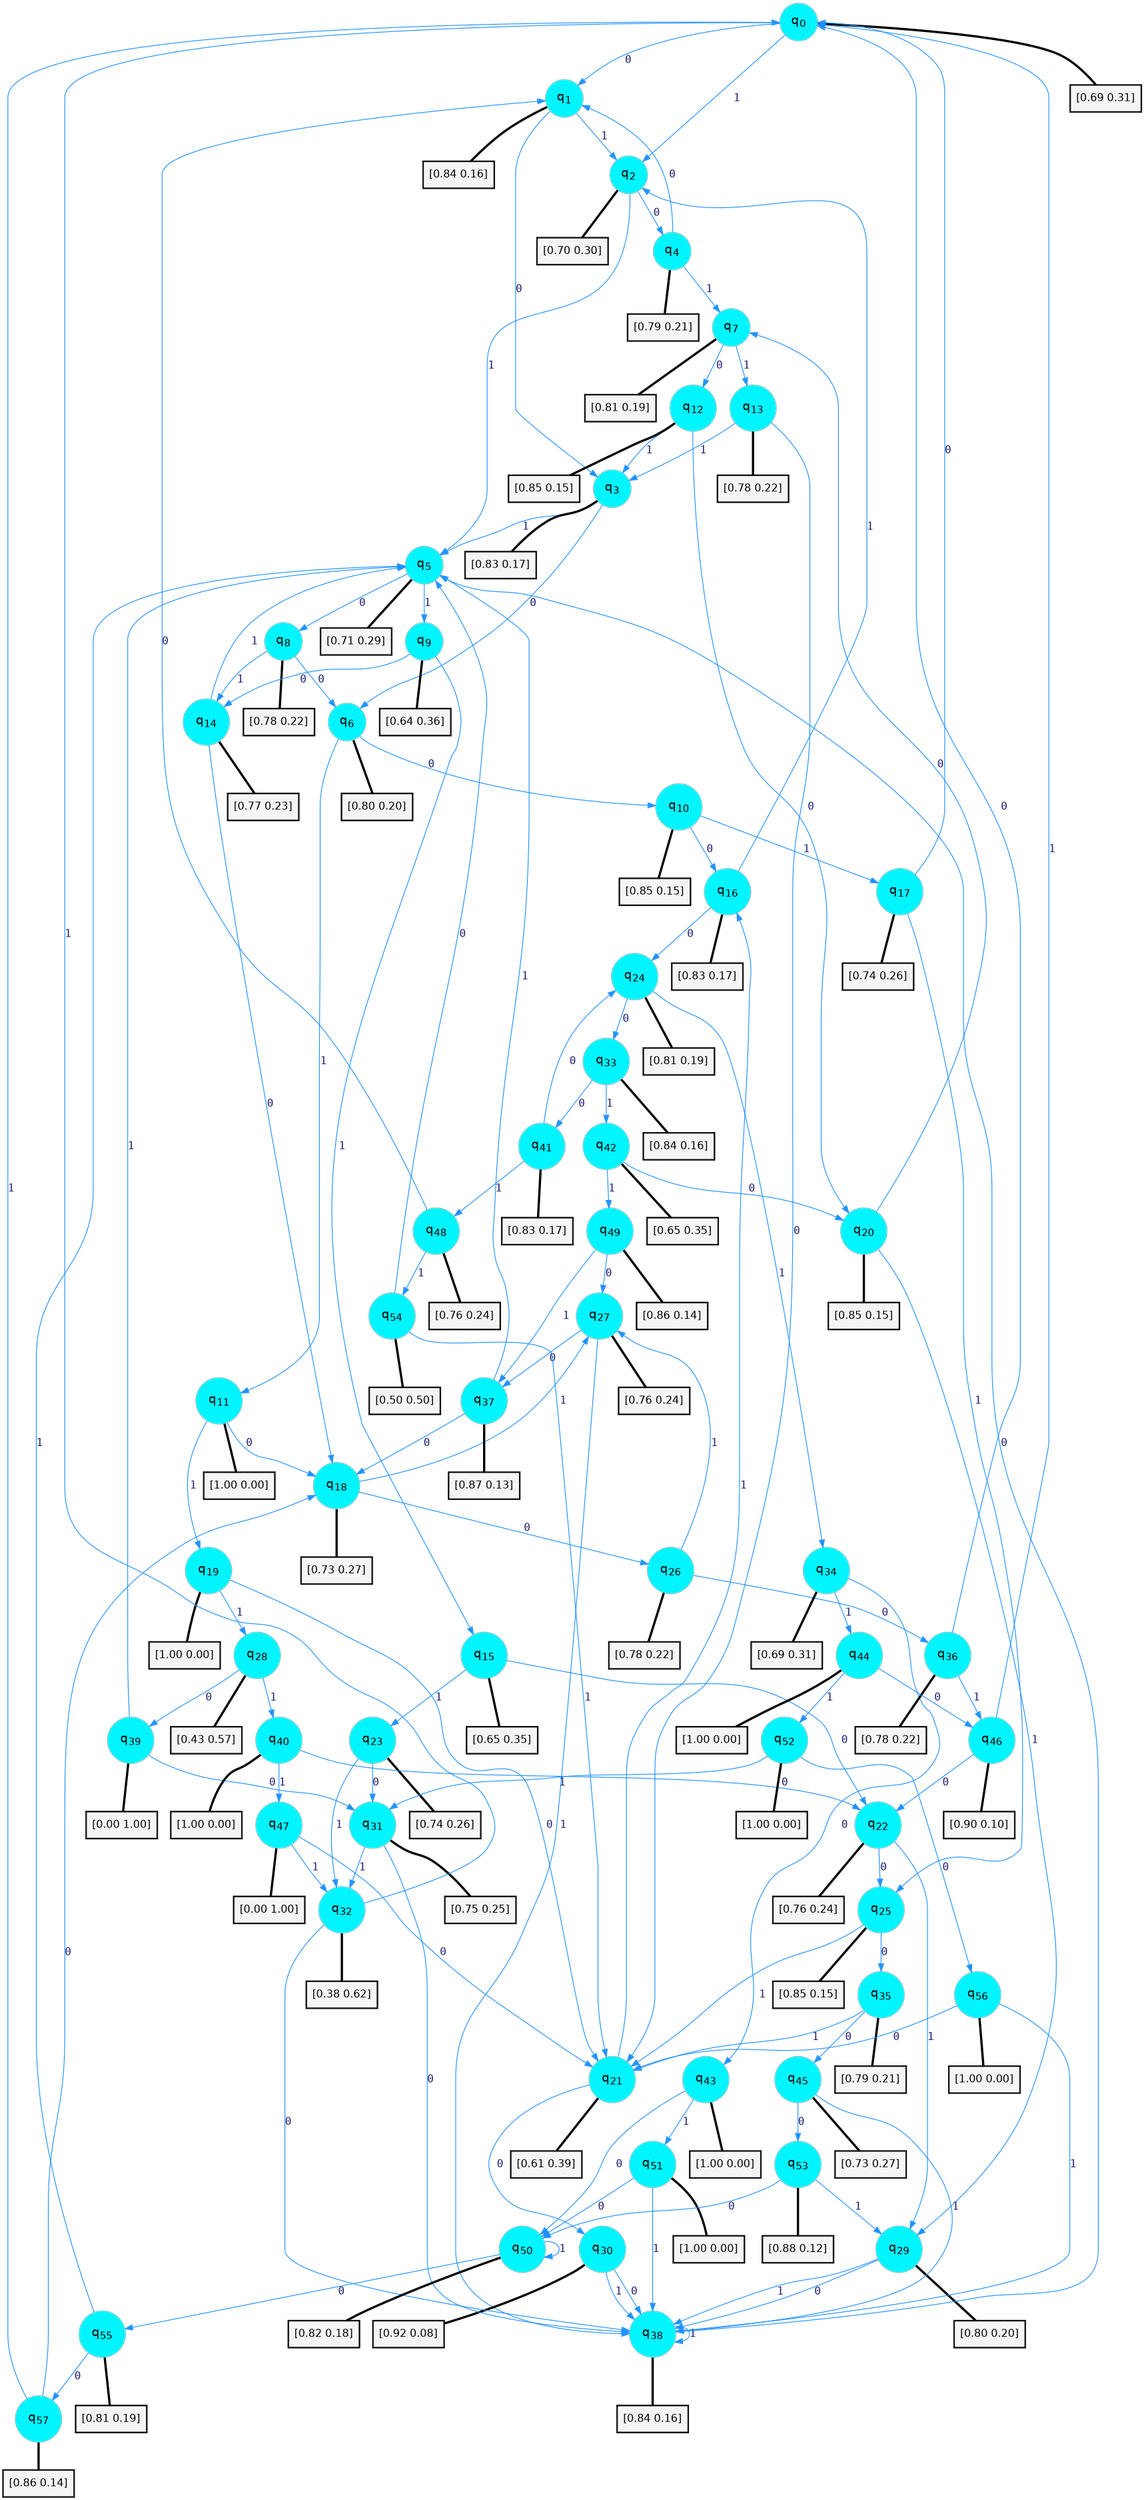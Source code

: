 digraph G {
graph [
bgcolor=transparent, dpi=300, rankdir=TD, size="40,25"];
node [
color=gray, fillcolor=turquoise1, fontcolor=black, fontname=Helvetica, fontsize=16, fontweight=bold, shape=circle, style=filled];
edge [
arrowsize=1, color=dodgerblue1, fontcolor=midnightblue, fontname=courier, fontweight=bold, penwidth=1, style=solid, weight=20];
0[label=<q<SUB>0</SUB>>];
1[label=<q<SUB>1</SUB>>];
2[label=<q<SUB>2</SUB>>];
3[label=<q<SUB>3</SUB>>];
4[label=<q<SUB>4</SUB>>];
5[label=<q<SUB>5</SUB>>];
6[label=<q<SUB>6</SUB>>];
7[label=<q<SUB>7</SUB>>];
8[label=<q<SUB>8</SUB>>];
9[label=<q<SUB>9</SUB>>];
10[label=<q<SUB>10</SUB>>];
11[label=<q<SUB>11</SUB>>];
12[label=<q<SUB>12</SUB>>];
13[label=<q<SUB>13</SUB>>];
14[label=<q<SUB>14</SUB>>];
15[label=<q<SUB>15</SUB>>];
16[label=<q<SUB>16</SUB>>];
17[label=<q<SUB>17</SUB>>];
18[label=<q<SUB>18</SUB>>];
19[label=<q<SUB>19</SUB>>];
20[label=<q<SUB>20</SUB>>];
21[label=<q<SUB>21</SUB>>];
22[label=<q<SUB>22</SUB>>];
23[label=<q<SUB>23</SUB>>];
24[label=<q<SUB>24</SUB>>];
25[label=<q<SUB>25</SUB>>];
26[label=<q<SUB>26</SUB>>];
27[label=<q<SUB>27</SUB>>];
28[label=<q<SUB>28</SUB>>];
29[label=<q<SUB>29</SUB>>];
30[label=<q<SUB>30</SUB>>];
31[label=<q<SUB>31</SUB>>];
32[label=<q<SUB>32</SUB>>];
33[label=<q<SUB>33</SUB>>];
34[label=<q<SUB>34</SUB>>];
35[label=<q<SUB>35</SUB>>];
36[label=<q<SUB>36</SUB>>];
37[label=<q<SUB>37</SUB>>];
38[label=<q<SUB>38</SUB>>];
39[label=<q<SUB>39</SUB>>];
40[label=<q<SUB>40</SUB>>];
41[label=<q<SUB>41</SUB>>];
42[label=<q<SUB>42</SUB>>];
43[label=<q<SUB>43</SUB>>];
44[label=<q<SUB>44</SUB>>];
45[label=<q<SUB>45</SUB>>];
46[label=<q<SUB>46</SUB>>];
47[label=<q<SUB>47</SUB>>];
48[label=<q<SUB>48</SUB>>];
49[label=<q<SUB>49</SUB>>];
50[label=<q<SUB>50</SUB>>];
51[label=<q<SUB>51</SUB>>];
52[label=<q<SUB>52</SUB>>];
53[label=<q<SUB>53</SUB>>];
54[label=<q<SUB>54</SUB>>];
55[label=<q<SUB>55</SUB>>];
56[label=<q<SUB>56</SUB>>];
57[label=<q<SUB>57</SUB>>];
58[label="[0.69 0.31]", shape=box,fontcolor=black, fontname=Helvetica, fontsize=14, penwidth=2, fillcolor=whitesmoke,color=black];
59[label="[0.84 0.16]", shape=box,fontcolor=black, fontname=Helvetica, fontsize=14, penwidth=2, fillcolor=whitesmoke,color=black];
60[label="[0.70 0.30]", shape=box,fontcolor=black, fontname=Helvetica, fontsize=14, penwidth=2, fillcolor=whitesmoke,color=black];
61[label="[0.83 0.17]", shape=box,fontcolor=black, fontname=Helvetica, fontsize=14, penwidth=2, fillcolor=whitesmoke,color=black];
62[label="[0.79 0.21]", shape=box,fontcolor=black, fontname=Helvetica, fontsize=14, penwidth=2, fillcolor=whitesmoke,color=black];
63[label="[0.71 0.29]", shape=box,fontcolor=black, fontname=Helvetica, fontsize=14, penwidth=2, fillcolor=whitesmoke,color=black];
64[label="[0.80 0.20]", shape=box,fontcolor=black, fontname=Helvetica, fontsize=14, penwidth=2, fillcolor=whitesmoke,color=black];
65[label="[0.81 0.19]", shape=box,fontcolor=black, fontname=Helvetica, fontsize=14, penwidth=2, fillcolor=whitesmoke,color=black];
66[label="[0.78 0.22]", shape=box,fontcolor=black, fontname=Helvetica, fontsize=14, penwidth=2, fillcolor=whitesmoke,color=black];
67[label="[0.64 0.36]", shape=box,fontcolor=black, fontname=Helvetica, fontsize=14, penwidth=2, fillcolor=whitesmoke,color=black];
68[label="[0.85 0.15]", shape=box,fontcolor=black, fontname=Helvetica, fontsize=14, penwidth=2, fillcolor=whitesmoke,color=black];
69[label="[1.00 0.00]", shape=box,fontcolor=black, fontname=Helvetica, fontsize=14, penwidth=2, fillcolor=whitesmoke,color=black];
70[label="[0.85 0.15]", shape=box,fontcolor=black, fontname=Helvetica, fontsize=14, penwidth=2, fillcolor=whitesmoke,color=black];
71[label="[0.78 0.22]", shape=box,fontcolor=black, fontname=Helvetica, fontsize=14, penwidth=2, fillcolor=whitesmoke,color=black];
72[label="[0.77 0.23]", shape=box,fontcolor=black, fontname=Helvetica, fontsize=14, penwidth=2, fillcolor=whitesmoke,color=black];
73[label="[0.65 0.35]", shape=box,fontcolor=black, fontname=Helvetica, fontsize=14, penwidth=2, fillcolor=whitesmoke,color=black];
74[label="[0.83 0.17]", shape=box,fontcolor=black, fontname=Helvetica, fontsize=14, penwidth=2, fillcolor=whitesmoke,color=black];
75[label="[0.74 0.26]", shape=box,fontcolor=black, fontname=Helvetica, fontsize=14, penwidth=2, fillcolor=whitesmoke,color=black];
76[label="[0.73 0.27]", shape=box,fontcolor=black, fontname=Helvetica, fontsize=14, penwidth=2, fillcolor=whitesmoke,color=black];
77[label="[1.00 0.00]", shape=box,fontcolor=black, fontname=Helvetica, fontsize=14, penwidth=2, fillcolor=whitesmoke,color=black];
78[label="[0.85 0.15]", shape=box,fontcolor=black, fontname=Helvetica, fontsize=14, penwidth=2, fillcolor=whitesmoke,color=black];
79[label="[0.61 0.39]", shape=box,fontcolor=black, fontname=Helvetica, fontsize=14, penwidth=2, fillcolor=whitesmoke,color=black];
80[label="[0.76 0.24]", shape=box,fontcolor=black, fontname=Helvetica, fontsize=14, penwidth=2, fillcolor=whitesmoke,color=black];
81[label="[0.74 0.26]", shape=box,fontcolor=black, fontname=Helvetica, fontsize=14, penwidth=2, fillcolor=whitesmoke,color=black];
82[label="[0.81 0.19]", shape=box,fontcolor=black, fontname=Helvetica, fontsize=14, penwidth=2, fillcolor=whitesmoke,color=black];
83[label="[0.85 0.15]", shape=box,fontcolor=black, fontname=Helvetica, fontsize=14, penwidth=2, fillcolor=whitesmoke,color=black];
84[label="[0.78 0.22]", shape=box,fontcolor=black, fontname=Helvetica, fontsize=14, penwidth=2, fillcolor=whitesmoke,color=black];
85[label="[0.76 0.24]", shape=box,fontcolor=black, fontname=Helvetica, fontsize=14, penwidth=2, fillcolor=whitesmoke,color=black];
86[label="[0.43 0.57]", shape=box,fontcolor=black, fontname=Helvetica, fontsize=14, penwidth=2, fillcolor=whitesmoke,color=black];
87[label="[0.80 0.20]", shape=box,fontcolor=black, fontname=Helvetica, fontsize=14, penwidth=2, fillcolor=whitesmoke,color=black];
88[label="[0.92 0.08]", shape=box,fontcolor=black, fontname=Helvetica, fontsize=14, penwidth=2, fillcolor=whitesmoke,color=black];
89[label="[0.75 0.25]", shape=box,fontcolor=black, fontname=Helvetica, fontsize=14, penwidth=2, fillcolor=whitesmoke,color=black];
90[label="[0.38 0.62]", shape=box,fontcolor=black, fontname=Helvetica, fontsize=14, penwidth=2, fillcolor=whitesmoke,color=black];
91[label="[0.84 0.16]", shape=box,fontcolor=black, fontname=Helvetica, fontsize=14, penwidth=2, fillcolor=whitesmoke,color=black];
92[label="[0.69 0.31]", shape=box,fontcolor=black, fontname=Helvetica, fontsize=14, penwidth=2, fillcolor=whitesmoke,color=black];
93[label="[0.79 0.21]", shape=box,fontcolor=black, fontname=Helvetica, fontsize=14, penwidth=2, fillcolor=whitesmoke,color=black];
94[label="[0.78 0.22]", shape=box,fontcolor=black, fontname=Helvetica, fontsize=14, penwidth=2, fillcolor=whitesmoke,color=black];
95[label="[0.87 0.13]", shape=box,fontcolor=black, fontname=Helvetica, fontsize=14, penwidth=2, fillcolor=whitesmoke,color=black];
96[label="[0.84 0.16]", shape=box,fontcolor=black, fontname=Helvetica, fontsize=14, penwidth=2, fillcolor=whitesmoke,color=black];
97[label="[0.00 1.00]", shape=box,fontcolor=black, fontname=Helvetica, fontsize=14, penwidth=2, fillcolor=whitesmoke,color=black];
98[label="[1.00 0.00]", shape=box,fontcolor=black, fontname=Helvetica, fontsize=14, penwidth=2, fillcolor=whitesmoke,color=black];
99[label="[0.83 0.17]", shape=box,fontcolor=black, fontname=Helvetica, fontsize=14, penwidth=2, fillcolor=whitesmoke,color=black];
100[label="[0.65 0.35]", shape=box,fontcolor=black, fontname=Helvetica, fontsize=14, penwidth=2, fillcolor=whitesmoke,color=black];
101[label="[1.00 0.00]", shape=box,fontcolor=black, fontname=Helvetica, fontsize=14, penwidth=2, fillcolor=whitesmoke,color=black];
102[label="[1.00 0.00]", shape=box,fontcolor=black, fontname=Helvetica, fontsize=14, penwidth=2, fillcolor=whitesmoke,color=black];
103[label="[0.73 0.27]", shape=box,fontcolor=black, fontname=Helvetica, fontsize=14, penwidth=2, fillcolor=whitesmoke,color=black];
104[label="[0.90 0.10]", shape=box,fontcolor=black, fontname=Helvetica, fontsize=14, penwidth=2, fillcolor=whitesmoke,color=black];
105[label="[0.00 1.00]", shape=box,fontcolor=black, fontname=Helvetica, fontsize=14, penwidth=2, fillcolor=whitesmoke,color=black];
106[label="[0.76 0.24]", shape=box,fontcolor=black, fontname=Helvetica, fontsize=14, penwidth=2, fillcolor=whitesmoke,color=black];
107[label="[0.86 0.14]", shape=box,fontcolor=black, fontname=Helvetica, fontsize=14, penwidth=2, fillcolor=whitesmoke,color=black];
108[label="[0.82 0.18]", shape=box,fontcolor=black, fontname=Helvetica, fontsize=14, penwidth=2, fillcolor=whitesmoke,color=black];
109[label="[1.00 0.00]", shape=box,fontcolor=black, fontname=Helvetica, fontsize=14, penwidth=2, fillcolor=whitesmoke,color=black];
110[label="[1.00 0.00]", shape=box,fontcolor=black, fontname=Helvetica, fontsize=14, penwidth=2, fillcolor=whitesmoke,color=black];
111[label="[0.88 0.12]", shape=box,fontcolor=black, fontname=Helvetica, fontsize=14, penwidth=2, fillcolor=whitesmoke,color=black];
112[label="[0.50 0.50]", shape=box,fontcolor=black, fontname=Helvetica, fontsize=14, penwidth=2, fillcolor=whitesmoke,color=black];
113[label="[0.81 0.19]", shape=box,fontcolor=black, fontname=Helvetica, fontsize=14, penwidth=2, fillcolor=whitesmoke,color=black];
114[label="[1.00 0.00]", shape=box,fontcolor=black, fontname=Helvetica, fontsize=14, penwidth=2, fillcolor=whitesmoke,color=black];
115[label="[0.86 0.14]", shape=box,fontcolor=black, fontname=Helvetica, fontsize=14, penwidth=2, fillcolor=whitesmoke,color=black];
0->1 [label=0];
0->2 [label=1];
0->58 [arrowhead=none, penwidth=3,color=black];
1->3 [label=0];
1->2 [label=1];
1->59 [arrowhead=none, penwidth=3,color=black];
2->4 [label=0];
2->5 [label=1];
2->60 [arrowhead=none, penwidth=3,color=black];
3->6 [label=0];
3->5 [label=1];
3->61 [arrowhead=none, penwidth=3,color=black];
4->1 [label=0];
4->7 [label=1];
4->62 [arrowhead=none, penwidth=3,color=black];
5->8 [label=0];
5->9 [label=1];
5->63 [arrowhead=none, penwidth=3,color=black];
6->10 [label=0];
6->11 [label=1];
6->64 [arrowhead=none, penwidth=3,color=black];
7->12 [label=0];
7->13 [label=1];
7->65 [arrowhead=none, penwidth=3,color=black];
8->6 [label=0];
8->14 [label=1];
8->66 [arrowhead=none, penwidth=3,color=black];
9->14 [label=0];
9->15 [label=1];
9->67 [arrowhead=none, penwidth=3,color=black];
10->16 [label=0];
10->17 [label=1];
10->68 [arrowhead=none, penwidth=3,color=black];
11->18 [label=0];
11->19 [label=1];
11->69 [arrowhead=none, penwidth=3,color=black];
12->20 [label=0];
12->3 [label=1];
12->70 [arrowhead=none, penwidth=3,color=black];
13->21 [label=0];
13->3 [label=1];
13->71 [arrowhead=none, penwidth=3,color=black];
14->18 [label=0];
14->5 [label=1];
14->72 [arrowhead=none, penwidth=3,color=black];
15->22 [label=0];
15->23 [label=1];
15->73 [arrowhead=none, penwidth=3,color=black];
16->24 [label=0];
16->2 [label=1];
16->74 [arrowhead=none, penwidth=3,color=black];
17->0 [label=0];
17->25 [label=1];
17->75 [arrowhead=none, penwidth=3,color=black];
18->26 [label=0];
18->27 [label=1];
18->76 [arrowhead=none, penwidth=3,color=black];
19->21 [label=0];
19->28 [label=1];
19->77 [arrowhead=none, penwidth=3,color=black];
20->7 [label=0];
20->29 [label=1];
20->78 [arrowhead=none, penwidth=3,color=black];
21->30 [label=0];
21->16 [label=1];
21->79 [arrowhead=none, penwidth=3,color=black];
22->25 [label=0];
22->29 [label=1];
22->80 [arrowhead=none, penwidth=3,color=black];
23->31 [label=0];
23->32 [label=1];
23->81 [arrowhead=none, penwidth=3,color=black];
24->33 [label=0];
24->34 [label=1];
24->82 [arrowhead=none, penwidth=3,color=black];
25->35 [label=0];
25->21 [label=1];
25->83 [arrowhead=none, penwidth=3,color=black];
26->36 [label=0];
26->27 [label=1];
26->84 [arrowhead=none, penwidth=3,color=black];
27->37 [label=0];
27->38 [label=1];
27->85 [arrowhead=none, penwidth=3,color=black];
28->39 [label=0];
28->40 [label=1];
28->86 [arrowhead=none, penwidth=3,color=black];
29->38 [label=0];
29->38 [label=1];
29->87 [arrowhead=none, penwidth=3,color=black];
30->38 [label=0];
30->38 [label=1];
30->88 [arrowhead=none, penwidth=3,color=black];
31->38 [label=0];
31->32 [label=1];
31->89 [arrowhead=none, penwidth=3,color=black];
32->38 [label=0];
32->0 [label=1];
32->90 [arrowhead=none, penwidth=3,color=black];
33->41 [label=0];
33->42 [label=1];
33->91 [arrowhead=none, penwidth=3,color=black];
34->43 [label=0];
34->44 [label=1];
34->92 [arrowhead=none, penwidth=3,color=black];
35->45 [label=0];
35->21 [label=1];
35->93 [arrowhead=none, penwidth=3,color=black];
36->0 [label=0];
36->46 [label=1];
36->94 [arrowhead=none, penwidth=3,color=black];
37->18 [label=0];
37->5 [label=1];
37->95 [arrowhead=none, penwidth=3,color=black];
38->5 [label=0];
38->38 [label=1];
38->96 [arrowhead=none, penwidth=3,color=black];
39->31 [label=0];
39->5 [label=1];
39->97 [arrowhead=none, penwidth=3,color=black];
40->22 [label=0];
40->47 [label=1];
40->98 [arrowhead=none, penwidth=3,color=black];
41->24 [label=0];
41->48 [label=1];
41->99 [arrowhead=none, penwidth=3,color=black];
42->20 [label=0];
42->49 [label=1];
42->100 [arrowhead=none, penwidth=3,color=black];
43->50 [label=0];
43->51 [label=1];
43->101 [arrowhead=none, penwidth=3,color=black];
44->46 [label=0];
44->52 [label=1];
44->102 [arrowhead=none, penwidth=3,color=black];
45->53 [label=0];
45->38 [label=1];
45->103 [arrowhead=none, penwidth=3,color=black];
46->22 [label=0];
46->0 [label=1];
46->104 [arrowhead=none, penwidth=3,color=black];
47->21 [label=0];
47->32 [label=1];
47->105 [arrowhead=none, penwidth=3,color=black];
48->1 [label=0];
48->54 [label=1];
48->106 [arrowhead=none, penwidth=3,color=black];
49->27 [label=0];
49->37 [label=1];
49->107 [arrowhead=none, penwidth=3,color=black];
50->55 [label=0];
50->50 [label=1];
50->108 [arrowhead=none, penwidth=3,color=black];
51->50 [label=0];
51->38 [label=1];
51->109 [arrowhead=none, penwidth=3,color=black];
52->56 [label=0];
52->31 [label=1];
52->110 [arrowhead=none, penwidth=3,color=black];
53->50 [label=0];
53->29 [label=1];
53->111 [arrowhead=none, penwidth=3,color=black];
54->5 [label=0];
54->21 [label=1];
54->112 [arrowhead=none, penwidth=3,color=black];
55->57 [label=0];
55->5 [label=1];
55->113 [arrowhead=none, penwidth=3,color=black];
56->21 [label=0];
56->38 [label=1];
56->114 [arrowhead=none, penwidth=3,color=black];
57->18 [label=0];
57->0 [label=1];
57->115 [arrowhead=none, penwidth=3,color=black];
}
